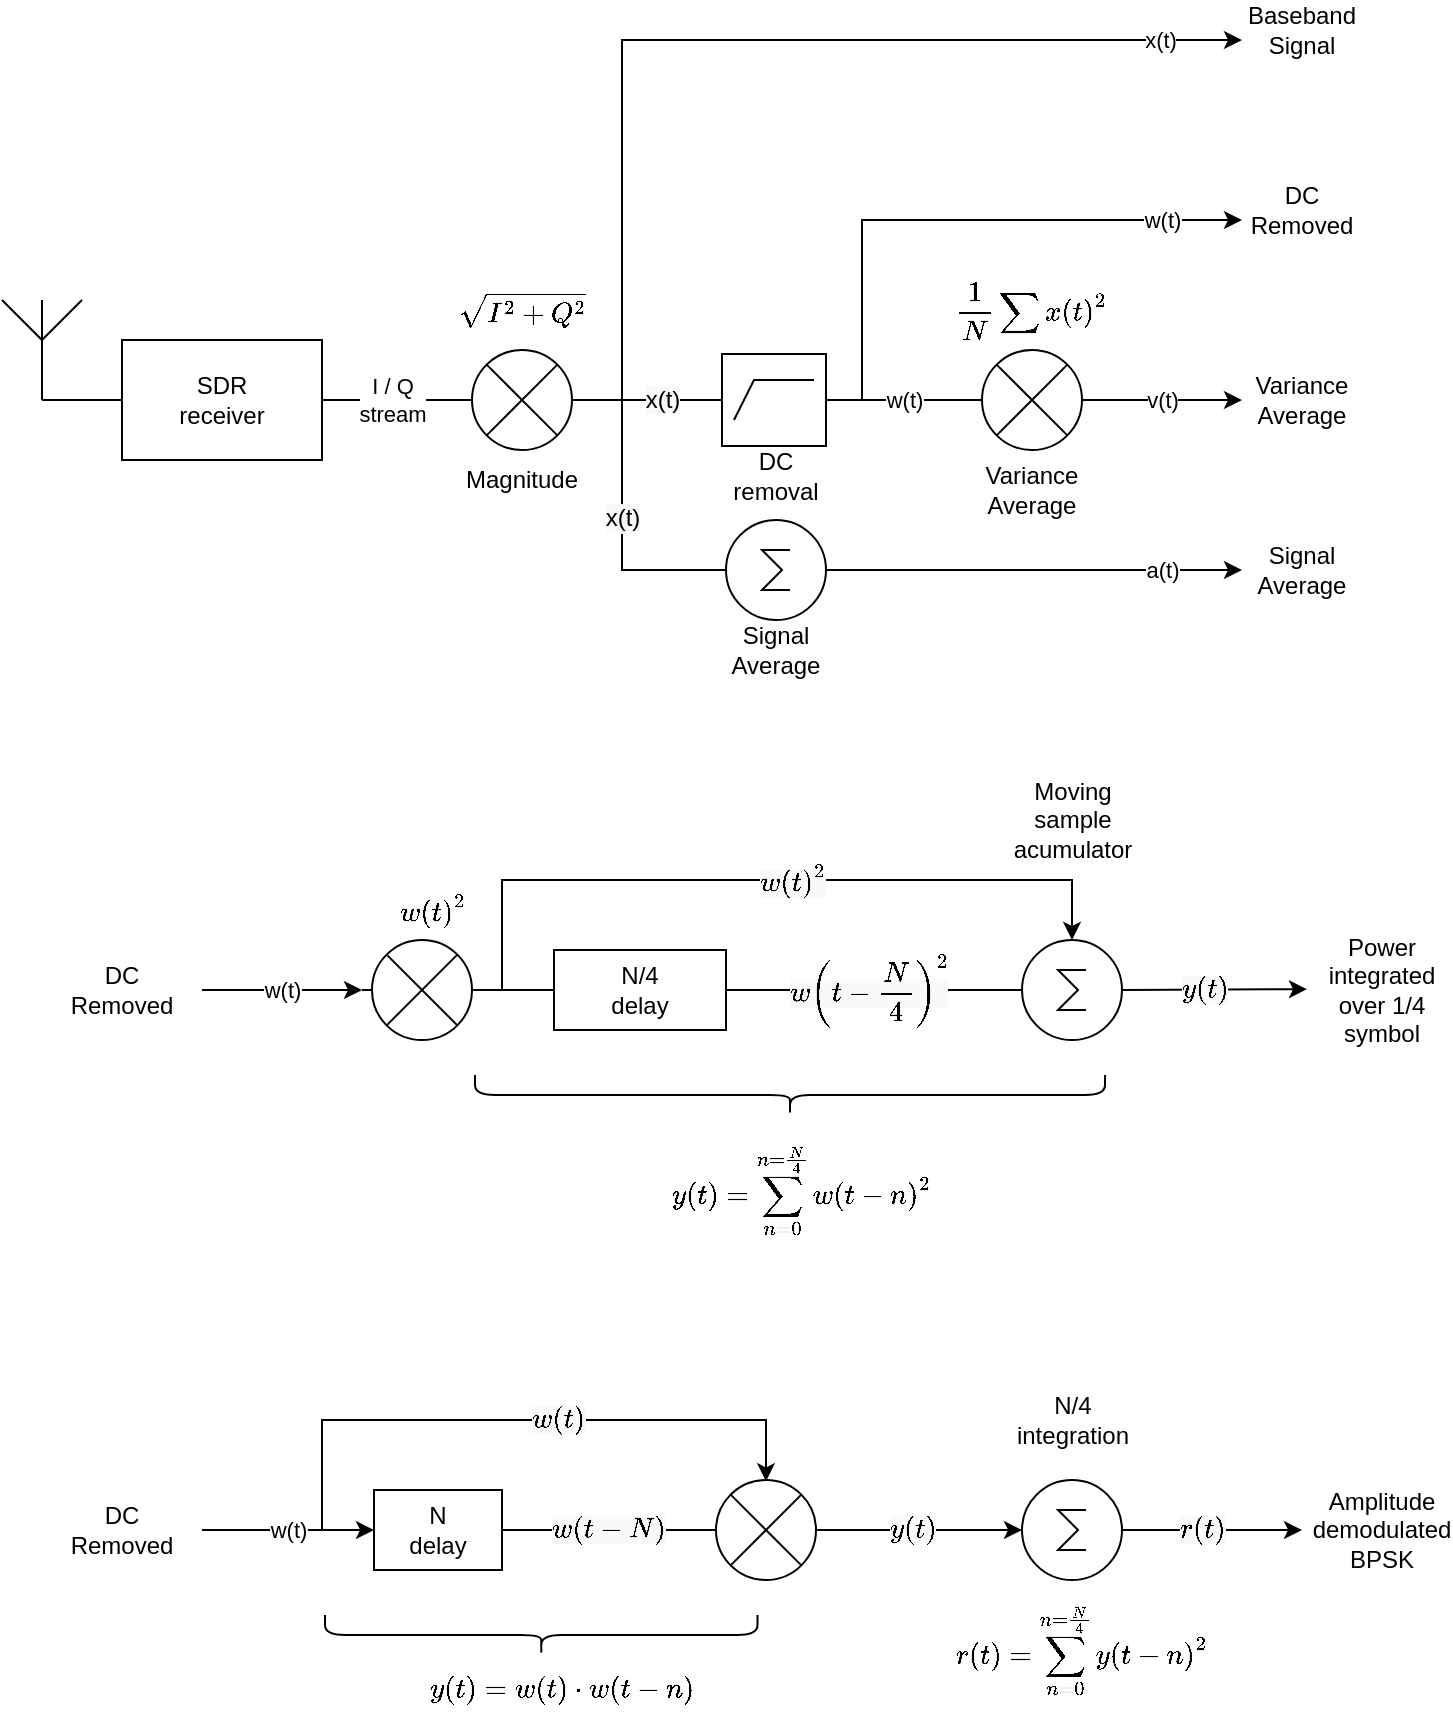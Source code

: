 <mxfile version="16.1.2" type="device"><diagram id="FO5SaOlCUshg0iUOsA1y" name="Página-1"><mxGraphModel dx="1185" dy="721" grid="0" gridSize="10" guides="1" tooltips="1" connect="1" arrows="1" fold="1" page="1" pageScale="1" pageWidth="827" pageHeight="1169" math="1" shadow="0"><root><mxCell id="0"/><mxCell id="1" parent="0"/><mxCell id="7dKFdKObMnt2k8AvXmKn-1" value="SDR&lt;br&gt;receiver" style="rounded=0;whiteSpace=wrap;html=1;" vertex="1" parent="1"><mxGeometry x="80" y="190" width="100" height="60" as="geometry"/></mxCell><mxCell id="7dKFdKObMnt2k8AvXmKn-2" value="" style="verticalLabelPosition=bottom;shadow=0;dashed=0;align=center;html=1;verticalAlign=top;shape=mxgraph.electrical.radio.aerial_-_antenna_1;" vertex="1" parent="1"><mxGeometry x="20" y="170" width="40" height="50" as="geometry"/></mxCell><mxCell id="7dKFdKObMnt2k8AvXmKn-3" value="" style="endArrow=none;html=1;rounded=0;entryX=0;entryY=0.5;entryDx=0;entryDy=0;exitX=0.5;exitY=1;exitDx=0;exitDy=0;exitPerimeter=0;" edge="1" parent="1" source="7dKFdKObMnt2k8AvXmKn-2" target="7dKFdKObMnt2k8AvXmKn-1"><mxGeometry width="50" height="50" relative="1" as="geometry"><mxPoint x="30" y="320" as="sourcePoint"/><mxPoint x="80" y="270" as="targetPoint"/><Array as="points"><mxPoint x="40" y="220"/></Array></mxGeometry></mxCell><mxCell id="7dKFdKObMnt2k8AvXmKn-10" value="" style="pointerEvents=1;verticalLabelPosition=bottom;shadow=0;dashed=0;align=center;html=1;verticalAlign=top;shape=mxgraph.electrical.miscellaneous.light_bulb;" vertex="1" parent="1"><mxGeometry x="250" y="195" width="60" height="50" as="geometry"/></mxCell><mxCell id="7dKFdKObMnt2k8AvXmKn-11" value="I / Q &lt;br&gt;stream" style="endArrow=none;html=1;rounded=0;entryX=0;entryY=0.5;entryDx=0;entryDy=0;entryPerimeter=0;exitX=1;exitY=0.5;exitDx=0;exitDy=0;" edge="1" parent="1" source="7dKFdKObMnt2k8AvXmKn-1" target="7dKFdKObMnt2k8AvXmKn-10"><mxGeometry width="50" height="50" relative="1" as="geometry"><mxPoint x="130" y="300" as="sourcePoint"/><mxPoint x="180" y="250" as="targetPoint"/></mxGeometry></mxCell><mxCell id="7dKFdKObMnt2k8AvXmKn-13" value="`sqrt(I^2 + Q^2)`" style="text;html=1;strokeColor=none;fillColor=none;align=center;verticalAlign=middle;whiteSpace=wrap;rounded=0;" vertex="1" parent="1"><mxGeometry x="250" y="160" width="60" height="30" as="geometry"/></mxCell><mxCell id="7dKFdKObMnt2k8AvXmKn-14" value="Magnitude" style="text;html=1;strokeColor=none;fillColor=none;align=center;verticalAlign=middle;whiteSpace=wrap;rounded=0;" vertex="1" parent="1"><mxGeometry x="250" y="245" width="60" height="30" as="geometry"/></mxCell><mxCell id="7dKFdKObMnt2k8AvXmKn-15" value="" style="verticalLabelPosition=bottom;shadow=0;dashed=0;align=center;html=1;verticalAlign=top;shape=mxgraph.electrical.logic_gates.highpass_filter;" vertex="1" parent="1"><mxGeometry x="380" y="197" width="52" height="46" as="geometry"/></mxCell><mxCell id="7dKFdKObMnt2k8AvXmKn-16" value="&lt;span style=&quot;color: rgb(0 , 0 , 0) ; font-family: &amp;#34;helvetica&amp;#34; ; font-size: 12px ; font-style: normal ; font-weight: 400 ; letter-spacing: normal ; text-align: center ; text-indent: 0px ; text-transform: none ; word-spacing: 0px ; background-color: rgb(248 , 249 , 250) ; display: inline ; float: none&quot;&gt;x(t)&lt;/span&gt;" style="endArrow=none;html=1;rounded=0;entryX=0;entryY=0.5;entryDx=0;entryDy=0;entryPerimeter=0;exitX=1;exitY=0.5;exitDx=0;exitDy=0;exitPerimeter=0;" edge="1" parent="1" source="7dKFdKObMnt2k8AvXmKn-10" target="7dKFdKObMnt2k8AvXmKn-15"><mxGeometry x="0.143" width="50" height="50" relative="1" as="geometry"><mxPoint x="380" y="420" as="sourcePoint"/><mxPoint x="430" y="370" as="targetPoint"/><mxPoint as="offset"/></mxGeometry></mxCell><mxCell id="7dKFdKObMnt2k8AvXmKn-17" value="DC removal" style="text;html=1;strokeColor=none;fillColor=none;align=center;verticalAlign=middle;whiteSpace=wrap;rounded=0;" vertex="1" parent="1"><mxGeometry x="377" y="243" width="60" height="30" as="geometry"/></mxCell><mxCell id="7dKFdKObMnt2k8AvXmKn-18" value="w(t)" style="endArrow=none;html=1;rounded=0;exitX=1;exitY=0.5;exitDx=0;exitDy=0;exitPerimeter=0;entryX=0;entryY=0.5;entryDx=0;entryDy=0;entryPerimeter=0;" edge="1" parent="1" source="7dKFdKObMnt2k8AvXmKn-15" target="7dKFdKObMnt2k8AvXmKn-24"><mxGeometry width="50" height="50" relative="1" as="geometry"><mxPoint x="520" y="290" as="sourcePoint"/><mxPoint x="510" y="220" as="targetPoint"/></mxGeometry></mxCell><mxCell id="7dKFdKObMnt2k8AvXmKn-20" value="" style="verticalLabelPosition=bottom;shadow=0;dashed=0;align=center;html=1;verticalAlign=top;shape=mxgraph.electrical.abstract.sum;" vertex="1" parent="1"><mxGeometry x="382" y="280" width="50" height="50" as="geometry"/></mxCell><mxCell id="7dKFdKObMnt2k8AvXmKn-21" value="Signal&lt;br&gt;Average" style="text;html=1;strokeColor=none;fillColor=none;align=center;verticalAlign=middle;whiteSpace=wrap;rounded=0;" vertex="1" parent="1"><mxGeometry x="377" y="330" width="60" height="30" as="geometry"/></mxCell><mxCell id="7dKFdKObMnt2k8AvXmKn-22" value="&lt;span style=&quot;color: rgb(0 , 0 , 0) ; font-family: &amp;#34;helvetica&amp;#34; ; font-size: 12px ; font-style: normal ; font-weight: 400 ; letter-spacing: normal ; text-align: center ; text-indent: 0px ; text-transform: none ; word-spacing: 0px ; background-color: rgb(248 , 249 , 250) ; display: inline ; float: none&quot;&gt;x(t)&lt;/span&gt;" style="endArrow=none;html=1;rounded=0;entryX=0;entryY=0.5;entryDx=0;entryDy=0;entryPerimeter=0;exitX=1;exitY=0.5;exitDx=0;exitDy=0;exitPerimeter=0;" edge="1" parent="1" source="7dKFdKObMnt2k8AvXmKn-10" target="7dKFdKObMnt2k8AvXmKn-20"><mxGeometry width="50" height="50" relative="1" as="geometry"><mxPoint x="330" y="230" as="sourcePoint"/><mxPoint x="390" y="230" as="targetPoint"/><Array as="points"><mxPoint x="330" y="220"/><mxPoint x="330" y="305"/></Array></mxGeometry></mxCell><mxCell id="7dKFdKObMnt2k8AvXmKn-23" value="a(t)" style="endArrow=classic;html=1;rounded=0;exitX=1;exitY=0.5;exitDx=0;exitDy=0;exitPerimeter=0;endFill=1;" edge="1" parent="1" source="7dKFdKObMnt2k8AvXmKn-20"><mxGeometry x="0.615" width="50" height="50" relative="1" as="geometry"><mxPoint x="442" y="230" as="sourcePoint"/><mxPoint x="640" y="305" as="targetPoint"/><mxPoint as="offset"/></mxGeometry></mxCell><mxCell id="7dKFdKObMnt2k8AvXmKn-24" value="" style="verticalLabelPosition=bottom;shadow=0;dashed=0;align=center;html=1;verticalAlign=top;shape=mxgraph.electrical.abstract.multiplier;" vertex="1" parent="1"><mxGeometry x="510" y="195" width="50" height="50" as="geometry"/></mxCell><mxCell id="7dKFdKObMnt2k8AvXmKn-25" value="`1/N sum x(t)^2`" style="text;html=1;strokeColor=none;fillColor=none;align=center;verticalAlign=middle;whiteSpace=wrap;rounded=0;" vertex="1" parent="1"><mxGeometry x="505" y="160" width="60" height="30" as="geometry"/></mxCell><mxCell id="7dKFdKObMnt2k8AvXmKn-26" value="Variance&lt;br&gt;Average" style="text;html=1;strokeColor=none;fillColor=none;align=center;verticalAlign=middle;whiteSpace=wrap;rounded=0;" vertex="1" parent="1"><mxGeometry x="505" y="250" width="60" height="30" as="geometry"/></mxCell><mxCell id="7dKFdKObMnt2k8AvXmKn-28" value="v(t)" style="endArrow=classic;html=1;rounded=0;exitX=1;exitY=0.5;exitDx=0;exitDy=0;exitPerimeter=0;endFill=1;" edge="1" parent="1" source="7dKFdKObMnt2k8AvXmKn-24"><mxGeometry width="50" height="50" relative="1" as="geometry"><mxPoint x="670" y="240" as="sourcePoint"/><mxPoint x="640" y="220" as="targetPoint"/><mxPoint as="offset"/></mxGeometry></mxCell><mxCell id="7dKFdKObMnt2k8AvXmKn-29" value="w(t)" style="endArrow=classic;html=1;rounded=0;exitX=1;exitY=0.5;exitDx=0;exitDy=0;exitPerimeter=0;" edge="1" parent="1" source="7dKFdKObMnt2k8AvXmKn-15"><mxGeometry x="0.732" width="50" height="50" relative="1" as="geometry"><mxPoint x="480" y="490" as="sourcePoint"/><mxPoint x="640" y="130" as="targetPoint"/><Array as="points"><mxPoint x="450" y="220"/><mxPoint x="450" y="130"/></Array><mxPoint as="offset"/></mxGeometry></mxCell><mxCell id="7dKFdKObMnt2k8AvXmKn-30" value="x(t)" style="endArrow=classic;html=1;rounded=0;exitX=1;exitY=0.5;exitDx=0;exitDy=0;exitPerimeter=0;" edge="1" parent="1" source="7dKFdKObMnt2k8AvXmKn-10"><mxGeometry x="0.837" width="50" height="50" relative="1" as="geometry"><mxPoint x="210" y="460" as="sourcePoint"/><mxPoint x="640" y="40" as="targetPoint"/><Array as="points"><mxPoint x="330" y="220"/><mxPoint x="330" y="40"/></Array><mxPoint as="offset"/></mxGeometry></mxCell><mxCell id="7dKFdKObMnt2k8AvXmKn-31" value="Baseband&lt;br&gt;Signal" style="text;html=1;strokeColor=none;fillColor=none;align=center;verticalAlign=middle;whiteSpace=wrap;rounded=0;" vertex="1" parent="1"><mxGeometry x="640" y="20" width="60" height="30" as="geometry"/></mxCell><mxCell id="7dKFdKObMnt2k8AvXmKn-32" value="DC&lt;br&gt;Removed" style="text;html=1;strokeColor=none;fillColor=none;align=center;verticalAlign=middle;whiteSpace=wrap;rounded=0;" vertex="1" parent="1"><mxGeometry x="640" y="110" width="60" height="30" as="geometry"/></mxCell><mxCell id="7dKFdKObMnt2k8AvXmKn-33" value="Variance&lt;br&gt;Average" style="text;html=1;strokeColor=none;fillColor=none;align=center;verticalAlign=middle;whiteSpace=wrap;rounded=0;" vertex="1" parent="1"><mxGeometry x="640" y="205" width="60" height="30" as="geometry"/></mxCell><mxCell id="7dKFdKObMnt2k8AvXmKn-34" value="Signal&lt;br&gt;Average" style="text;html=1;strokeColor=none;fillColor=none;align=center;verticalAlign=middle;whiteSpace=wrap;rounded=0;" vertex="1" parent="1"><mxGeometry x="640" y="290" width="60" height="30" as="geometry"/></mxCell><mxCell id="7dKFdKObMnt2k8AvXmKn-35" value="w(t)" style="endArrow=classic;html=1;rounded=0;endFill=1;entryX=0;entryY=0.5;entryDx=0;entryDy=0;entryPerimeter=0;" edge="1" parent="1" target="7dKFdKObMnt2k8AvXmKn-38"><mxGeometry width="50" height="50" relative="1" as="geometry"><mxPoint x="120" y="515" as="sourcePoint"/><mxPoint x="200" y="520.0" as="targetPoint"/><mxPoint as="offset"/></mxGeometry></mxCell><mxCell id="7dKFdKObMnt2k8AvXmKn-37" value="DC&lt;br&gt;Removed" style="text;html=1;strokeColor=none;fillColor=none;align=center;verticalAlign=middle;whiteSpace=wrap;rounded=0;" vertex="1" parent="1"><mxGeometry x="50" y="500" width="60" height="30" as="geometry"/></mxCell><mxCell id="7dKFdKObMnt2k8AvXmKn-38" value="" style="pointerEvents=1;verticalLabelPosition=bottom;shadow=0;dashed=0;align=center;html=1;verticalAlign=top;shape=mxgraph.electrical.miscellaneous.light_bulb;" vertex="1" parent="1"><mxGeometry x="200" y="490" width="60" height="50" as="geometry"/></mxCell><mxCell id="7dKFdKObMnt2k8AvXmKn-39" value="`w(t)^2`" style="text;html=1;strokeColor=none;fillColor=none;align=center;verticalAlign=middle;whiteSpace=wrap;rounded=0;" vertex="1" parent="1"><mxGeometry x="200" y="460" width="70" height="30" as="geometry"/></mxCell><mxCell id="7dKFdKObMnt2k8AvXmKn-41" value="N/4&lt;br&gt;delay" style="rounded=0;whiteSpace=wrap;html=1;" vertex="1" parent="1"><mxGeometry x="296" y="495" width="86" height="40" as="geometry"/></mxCell><mxCell id="7dKFdKObMnt2k8AvXmKn-43" value="" style="endArrow=none;html=1;rounded=0;entryX=0;entryY=0.5;entryDx=0;entryDy=0;exitX=1;exitY=0.5;exitDx=0;exitDy=0;exitPerimeter=0;" edge="1" parent="1" source="7dKFdKObMnt2k8AvXmKn-38" target="7dKFdKObMnt2k8AvXmKn-41"><mxGeometry width="50" height="50" relative="1" as="geometry"><mxPoint x="220" y="630" as="sourcePoint"/><mxPoint x="270" y="580" as="targetPoint"/></mxGeometry></mxCell><mxCell id="7dKFdKObMnt2k8AvXmKn-44" value="" style="endArrow=none;html=1;rounded=0;exitX=1;exitY=0.5;exitDx=0;exitDy=0;" edge="1" parent="1" source="7dKFdKObMnt2k8AvXmKn-41" target="7dKFdKObMnt2k8AvXmKn-54"><mxGeometry width="50" height="50" relative="1" as="geometry"><mxPoint x="500" y="520" as="sourcePoint"/><mxPoint x="530" y="515" as="targetPoint"/></mxGeometry></mxCell><mxCell id="7dKFdKObMnt2k8AvXmKn-45" value="&lt;span style=&quot;font-size: 12px ; background-color: rgb(248 , 249 , 250)&quot;&gt;`w(t-N/4)^2`&lt;/span&gt;" style="edgeLabel;html=1;align=center;verticalAlign=middle;resizable=0;points=[];" vertex="1" connectable="0" parent="7dKFdKObMnt2k8AvXmKn-44"><mxGeometry x="-0.204" y="-2" relative="1" as="geometry"><mxPoint x="12" y="-2" as="offset"/></mxGeometry></mxCell><mxCell id="7dKFdKObMnt2k8AvXmKn-48" value="" style="endArrow=classic;html=1;rounded=0;entryX=0.5;entryY=0;entryDx=0;entryDy=0;entryPerimeter=0;" edge="1" parent="1" target="7dKFdKObMnt2k8AvXmKn-54"><mxGeometry width="50" height="50" relative="1" as="geometry"><mxPoint x="270" y="515" as="sourcePoint"/><mxPoint x="555" y="490" as="targetPoint"/><Array as="points"><mxPoint x="270" y="460"/><mxPoint x="555" y="460"/></Array></mxGeometry></mxCell><mxCell id="7dKFdKObMnt2k8AvXmKn-52" value="&lt;span style=&quot;font-size: 12px ; background-color: rgb(248 , 249 , 250)&quot;&gt;`w(t)^2`&lt;/span&gt;" style="edgeLabel;html=1;align=center;verticalAlign=middle;resizable=0;points=[];" vertex="1" connectable="0" parent="7dKFdKObMnt2k8AvXmKn-48"><mxGeometry x="-0.149" y="-1" relative="1" as="geometry"><mxPoint x="42" y="-1" as="offset"/></mxGeometry></mxCell><mxCell id="7dKFdKObMnt2k8AvXmKn-49" value="" style="shape=curlyBracket;whiteSpace=wrap;html=1;rounded=1;flipH=1;rotation=90;" vertex="1" parent="1"><mxGeometry x="404" y="410" width="20" height="315" as="geometry"/></mxCell><mxCell id="7dKFdKObMnt2k8AvXmKn-50" value="`y(t)=sum_(n=0)^(n=N/4) w(t-n)^2`" style="text;html=1;strokeColor=none;fillColor=none;align=center;verticalAlign=middle;whiteSpace=wrap;rounded=0;" vertex="1" parent="1"><mxGeometry x="390" y="600" width="60" height="30" as="geometry"/></mxCell><mxCell id="7dKFdKObMnt2k8AvXmKn-51" value="Moving&lt;br style=&quot;font-size: 12px&quot;&gt;sample acumulator" style="text;html=1;strokeColor=none;fillColor=none;align=center;verticalAlign=middle;whiteSpace=wrap;rounded=0;fontSize=12;" vertex="1" parent="1"><mxGeometry x="517.5" y="410" width="75" height="40" as="geometry"/></mxCell><mxCell id="7dKFdKObMnt2k8AvXmKn-54" value="" style="verticalLabelPosition=bottom;shadow=0;dashed=0;align=center;html=1;verticalAlign=top;shape=mxgraph.electrical.abstract.sum;" vertex="1" parent="1"><mxGeometry x="530" y="490" width="50" height="50" as="geometry"/></mxCell><mxCell id="7dKFdKObMnt2k8AvXmKn-56" value="" style="endArrow=classic;html=1;rounded=0;exitX=1;exitY=0.5;exitDx=0;exitDy=0;exitPerimeter=0;" edge="1" parent="1" source="7dKFdKObMnt2k8AvXmKn-54"><mxGeometry width="50" height="50" relative="1" as="geometry"><mxPoint x="592.5" y="514.58" as="sourcePoint"/><mxPoint x="672.5" y="514.58" as="targetPoint"/></mxGeometry></mxCell><mxCell id="7dKFdKObMnt2k8AvXmKn-57" value="&lt;span style=&quot;font-size: 12px ; background-color: rgb(248 , 249 , 250)&quot;&gt;`y(t)`&lt;/span&gt;" style="edgeLabel;html=1;align=center;verticalAlign=middle;resizable=0;points=[];" vertex="1" connectable="0" parent="7dKFdKObMnt2k8AvXmKn-56"><mxGeometry x="-0.381" y="-1" relative="1" as="geometry"><mxPoint x="12" y="-1" as="offset"/></mxGeometry></mxCell><mxCell id="7dKFdKObMnt2k8AvXmKn-58" value="Power&lt;br&gt;integrated&lt;br&gt;over 1/4 symbol" style="text;html=1;strokeColor=none;fillColor=none;align=center;verticalAlign=middle;whiteSpace=wrap;rounded=0;" vertex="1" parent="1"><mxGeometry x="680" y="490" width="60" height="50" as="geometry"/></mxCell><mxCell id="7dKFdKObMnt2k8AvXmKn-59" value="w(t)" style="endArrow=classic;html=1;rounded=0;endFill=1;entryX=0;entryY=0.5;entryDx=0;entryDy=0;" edge="1" parent="1" target="7dKFdKObMnt2k8AvXmKn-63"><mxGeometry width="50" height="50" relative="1" as="geometry"><mxPoint x="120" y="785" as="sourcePoint"/><mxPoint x="110" y="785" as="targetPoint"/><mxPoint as="offset"/></mxGeometry></mxCell><mxCell id="7dKFdKObMnt2k8AvXmKn-60" value="DC&lt;br&gt;Removed" style="text;html=1;strokeColor=none;fillColor=none;align=center;verticalAlign=middle;whiteSpace=wrap;rounded=0;" vertex="1" parent="1"><mxGeometry x="50" y="770" width="60" height="30" as="geometry"/></mxCell><mxCell id="7dKFdKObMnt2k8AvXmKn-63" value="N&lt;br&gt;delay" style="rounded=0;whiteSpace=wrap;html=1;" vertex="1" parent="1"><mxGeometry x="206" y="765" width="64" height="40" as="geometry"/></mxCell><mxCell id="7dKFdKObMnt2k8AvXmKn-65" value="" style="endArrow=none;html=1;rounded=0;exitX=1;exitY=0.5;exitDx=0;exitDy=0;entryX=0;entryY=0.5;entryDx=0;entryDy=0;entryPerimeter=0;" edge="1" parent="1" source="7dKFdKObMnt2k8AvXmKn-63" target="7dKFdKObMnt2k8AvXmKn-76"><mxGeometry width="50" height="50" relative="1" as="geometry"><mxPoint x="410" y="790" as="sourcePoint"/><mxPoint x="390" y="785" as="targetPoint"/></mxGeometry></mxCell><mxCell id="7dKFdKObMnt2k8AvXmKn-66" value="&lt;span style=&quot;font-size: 12px ; background-color: rgb(248 , 249 , 250)&quot;&gt;`w(t-N)`&lt;/span&gt;" style="edgeLabel;html=1;align=center;verticalAlign=middle;resizable=0;points=[];" vertex="1" connectable="0" parent="7dKFdKObMnt2k8AvXmKn-65"><mxGeometry x="-0.204" y="-2" relative="1" as="geometry"><mxPoint x="12" y="-2" as="offset"/></mxGeometry></mxCell><mxCell id="7dKFdKObMnt2k8AvXmKn-67" value="" style="endArrow=classic;html=1;rounded=0;entryX=0.5;entryY=0.013;entryDx=0;entryDy=0;entryPerimeter=0;" edge="1" parent="1" target="7dKFdKObMnt2k8AvXmKn-76"><mxGeometry width="50" height="50" relative="1" as="geometry"><mxPoint x="180" y="785" as="sourcePoint"/><mxPoint x="429" y="760" as="targetPoint"/><Array as="points"><mxPoint x="180" y="730"/><mxPoint x="402" y="730"/></Array></mxGeometry></mxCell><mxCell id="7dKFdKObMnt2k8AvXmKn-68" value="&lt;span style=&quot;font-size: 12px ; background-color: rgb(248 , 249 , 250)&quot;&gt;`w(t)`&lt;/span&gt;" style="edgeLabel;html=1;align=center;verticalAlign=middle;resizable=0;points=[];" vertex="1" connectable="0" parent="7dKFdKObMnt2k8AvXmKn-67"><mxGeometry x="-0.149" y="-1" relative="1" as="geometry"><mxPoint x="42" y="-1" as="offset"/></mxGeometry></mxCell><mxCell id="7dKFdKObMnt2k8AvXmKn-69" value="" style="shape=curlyBracket;whiteSpace=wrap;html=1;rounded=1;flipH=1;rotation=90;" vertex="1" parent="1"><mxGeometry x="279.63" y="729.38" width="20" height="216.25" as="geometry"/></mxCell><mxCell id="7dKFdKObMnt2k8AvXmKn-70" value="`y(t)=w(t)*w(t-n)`" style="text;html=1;strokeColor=none;fillColor=none;align=center;verticalAlign=middle;whiteSpace=wrap;rounded=0;" vertex="1" parent="1"><mxGeometry x="270" y="850" width="60" height="30" as="geometry"/></mxCell><mxCell id="7dKFdKObMnt2k8AvXmKn-73" value="" style="endArrow=classic;html=1;rounded=0;exitX=1;exitY=0.5;exitDx=0;exitDy=0;exitPerimeter=0;entryX=0;entryY=0.5;entryDx=0;entryDy=0;entryPerimeter=0;" edge="1" parent="1" source="7dKFdKObMnt2k8AvXmKn-76" target="7dKFdKObMnt2k8AvXmKn-77"><mxGeometry width="50" height="50" relative="1" as="geometry"><mxPoint x="454" y="785" as="sourcePoint"/><mxPoint x="510" y="785" as="targetPoint"/></mxGeometry></mxCell><mxCell id="7dKFdKObMnt2k8AvXmKn-74" value="&lt;span style=&quot;font-size: 12px ; background-color: rgb(248 , 249 , 250)&quot;&gt;`y(t)`&lt;/span&gt;" style="edgeLabel;html=1;align=center;verticalAlign=middle;resizable=0;points=[];" vertex="1" connectable="0" parent="7dKFdKObMnt2k8AvXmKn-73"><mxGeometry x="-0.381" y="-1" relative="1" as="geometry"><mxPoint x="12" y="-1" as="offset"/></mxGeometry></mxCell><mxCell id="7dKFdKObMnt2k8AvXmKn-76" value="" style="pointerEvents=1;verticalLabelPosition=bottom;shadow=0;dashed=0;align=center;html=1;verticalAlign=top;shape=mxgraph.electrical.miscellaneous.light_bulb;" vertex="1" parent="1"><mxGeometry x="372" y="760" width="60" height="50" as="geometry"/></mxCell><mxCell id="7dKFdKObMnt2k8AvXmKn-77" value="" style="verticalLabelPosition=bottom;shadow=0;dashed=0;align=center;html=1;verticalAlign=top;shape=mxgraph.electrical.abstract.sum;fontSize=12;" vertex="1" parent="1"><mxGeometry x="530" y="760" width="50" height="50" as="geometry"/></mxCell><mxCell id="7dKFdKObMnt2k8AvXmKn-78" value="N/4&lt;br&gt;integration" style="text;html=1;strokeColor=none;fillColor=none;align=center;verticalAlign=middle;whiteSpace=wrap;rounded=0;fontSize=12;" vertex="1" parent="1"><mxGeometry x="517.5" y="710" width="75" height="40" as="geometry"/></mxCell><mxCell id="7dKFdKObMnt2k8AvXmKn-79" value="`r(t)=sum_(n=0)^(n=N/4) y(t-n)^2`" style="text;html=1;strokeColor=none;fillColor=none;align=center;verticalAlign=middle;whiteSpace=wrap;rounded=0;" vertex="1" parent="1"><mxGeometry x="530" y="830" width="60" height="30" as="geometry"/></mxCell><mxCell id="7dKFdKObMnt2k8AvXmKn-80" value="" style="endArrow=classic;html=1;rounded=0;exitX=1;exitY=0.5;exitDx=0;exitDy=0;exitPerimeter=0;" edge="1" parent="1" source="7dKFdKObMnt2k8AvXmKn-77"><mxGeometry width="50" height="50" relative="1" as="geometry"><mxPoint x="437.5" y="795" as="sourcePoint"/><mxPoint x="670" y="785" as="targetPoint"/></mxGeometry></mxCell><mxCell id="7dKFdKObMnt2k8AvXmKn-81" value="&lt;span style=&quot;font-size: 12px ; background-color: rgb(248 , 249 , 250)&quot;&gt;`r(t)`&lt;/span&gt;" style="edgeLabel;html=1;align=center;verticalAlign=middle;resizable=0;points=[];" vertex="1" connectable="0" parent="7dKFdKObMnt2k8AvXmKn-80"><mxGeometry x="-0.381" y="-1" relative="1" as="geometry"><mxPoint x="12" y="-1" as="offset"/></mxGeometry></mxCell><mxCell id="7dKFdKObMnt2k8AvXmKn-82" value="Amplitude&lt;br&gt;demodulated&lt;br&gt;BPSK" style="text;html=1;strokeColor=none;fillColor=none;align=center;verticalAlign=middle;whiteSpace=wrap;rounded=0;" vertex="1" parent="1"><mxGeometry x="680" y="760" width="60" height="50" as="geometry"/></mxCell></root></mxGraphModel></diagram></mxfile>